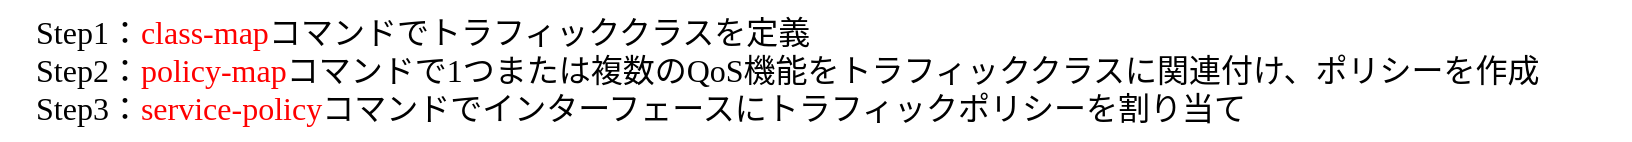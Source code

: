<mxfile version="21.6.8" type="github">
  <diagram name="ページ1" id="La4_uJBBqhzAdmq8so5f">
    <mxGraphModel dx="2252" dy="1166" grid="0" gridSize="10" guides="1" tooltips="1" connect="1" arrows="1" fold="1" page="1" pageScale="1" pageWidth="827" pageHeight="1169" math="0" shadow="0">
      <root>
        <mxCell id="0" />
        <mxCell id="1" parent="0" />
        <mxCell id="0gK9YHsQ5Sf0v4sDr2Zv-1" value="&lt;font style=&quot;font-size: medium;&quot; face=&quot;メイリオ&quot;&gt;　Step1：&lt;/font&gt;&lt;font style=&quot;font-size: medium;&quot; color=&quot;#ff0000&quot; face=&quot;メイリオ&quot;&gt;class-map&lt;/font&gt;&lt;font style=&quot;font-size: medium;&quot; face=&quot;メイリオ&quot;&gt;コマンドでトラフィッククラスを定義&lt;br&gt;&lt;font face=&quot;メイリオ&quot;&gt;　Step2：&lt;/font&gt;&lt;font color=&quot;#ff0000&quot; face=&quot;メイリオ&quot;&gt;policy-map&lt;/font&gt;コマンドで1つまたは複数のQoS機能をトラフィッククラスに関連付け、ポリシーを作成&lt;br&gt;　Step3：&lt;/font&gt;&lt;font style=&quot;font-size: medium;&quot; color=&quot;#ff0000&quot; face=&quot;メイリオ&quot;&gt;service-policy&lt;/font&gt;&lt;font style=&quot;font-size: medium;&quot; face=&quot;メイリオ&quot;&gt;コマンドでインターフェースにトラフィックポリシーを割り当て&lt;br&gt;&lt;/font&gt;" style="text;html=1;align=left;verticalAlign=middle;resizable=0;points=[];autosize=1;strokeColor=none;fillColor=none;" vertex="1" parent="1">
          <mxGeometry x="78" y="138" width="815" height="70" as="geometry" />
        </mxCell>
      </root>
    </mxGraphModel>
  </diagram>
</mxfile>
